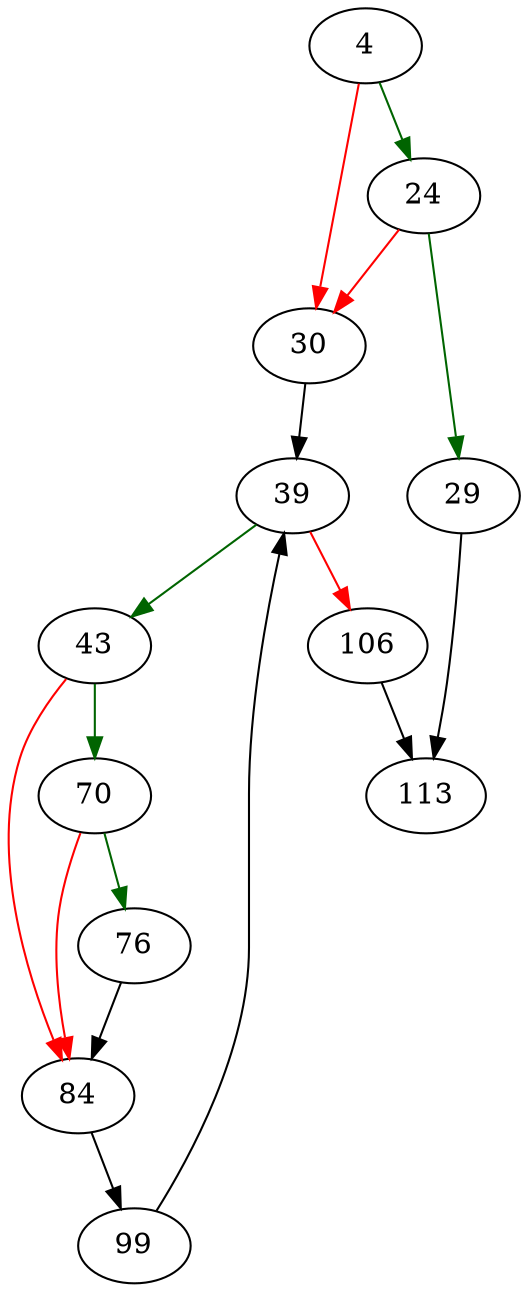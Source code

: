 strict digraph "sqlite3VdbeAddOpList" {
	// Node definitions.
	4 [entry=true];
	24;
	30;
	29;
	113;
	39;
	43;
	106;
	70;
	84;
	76;
	99;

	// Edge definitions.
	4 -> 24 [
		color=darkgreen
		cond=true
	];
	4 -> 30 [
		color=red
		cond=false
	];
	24 -> 30 [
		color=red
		cond=false
	];
	24 -> 29 [
		color=darkgreen
		cond=true
	];
	30 -> 39;
	29 -> 113;
	39 -> 43 [
		color=darkgreen
		cond=true
	];
	39 -> 106 [
		color=red
		cond=false
	];
	43 -> 70 [
		color=darkgreen
		cond=true
	];
	43 -> 84 [
		color=red
		cond=false
	];
	106 -> 113;
	70 -> 84 [
		color=red
		cond=false
	];
	70 -> 76 [
		color=darkgreen
		cond=true
	];
	84 -> 99;
	76 -> 84;
	99 -> 39;
}
